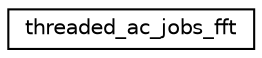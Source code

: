 digraph "Graphical Class Hierarchy"
{
 // LATEX_PDF_SIZE
  edge [fontname="Helvetica",fontsize="10",labelfontname="Helvetica",labelfontsize="10"];
  node [fontname="Helvetica",fontsize="10",shape=record];
  rankdir="LR";
  Node0 [label="threaded_ac_jobs_fft",height=0.2,width=0.4,color="black", fillcolor="white", style="filled",URL="$classthreaded__ac__jobs__fft.html",tooltip="Class to contain spectral method jobs."];
}
